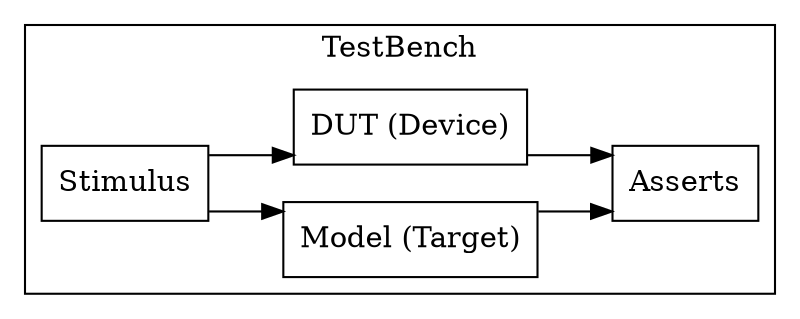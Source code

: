 digraph Project {
  // Introduction
  graph [rankdir = LR, splines=ortho];
  node[shape=record];

  // Blocks
  subgraph "cluster TestBench" { label = "TestBench";
    Stimulus[shape=box, label="Stimulus"];
    Model[shape=box, label="Model (Target)"];
    DUT[shape=box, label="DUT (Device)"];
    Asserts[shape=box, label="Asserts"];
  }

  // Sequence
  Stimulus -> Model;
  Stimulus -> DUT;
  Model -> Asserts;
  DUT -> Asserts;
}
